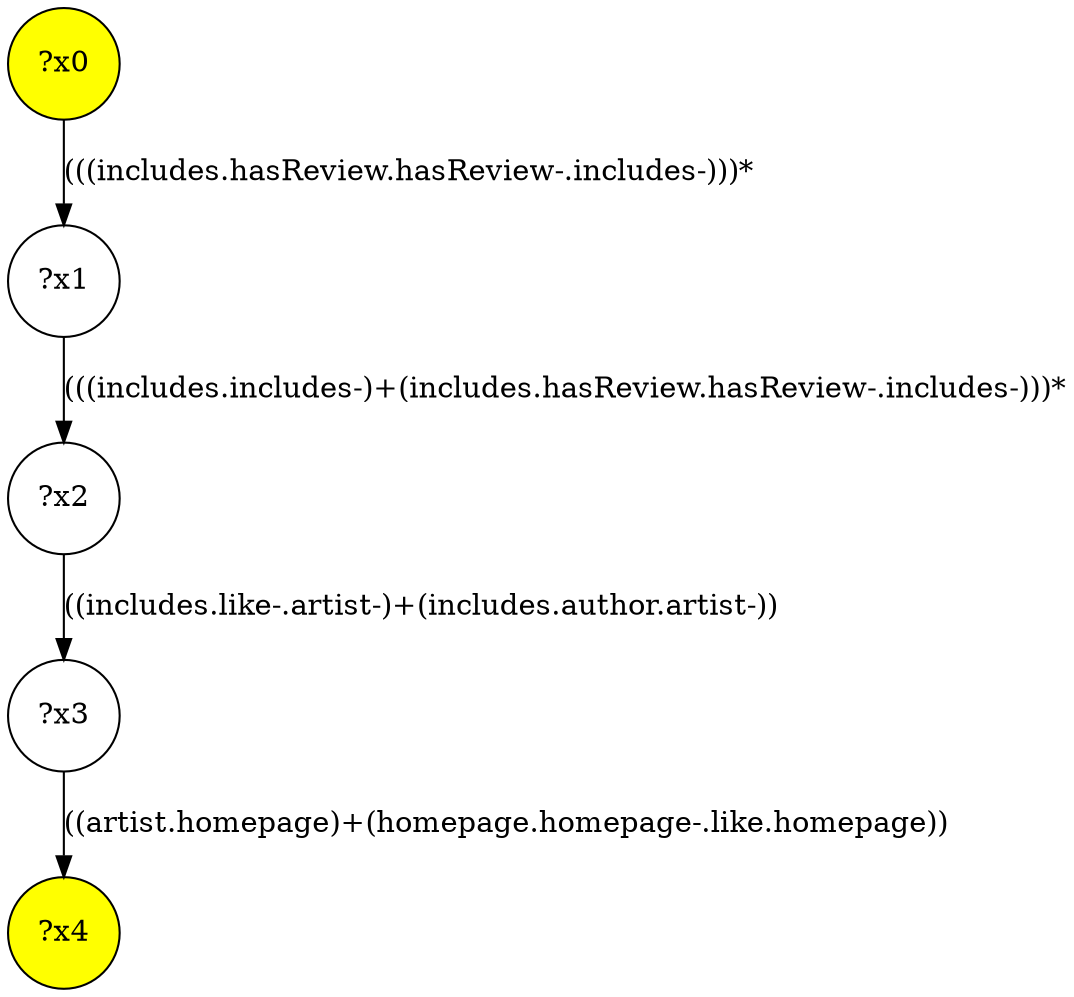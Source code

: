 digraph g {
	x0 [fillcolor="yellow", style="filled," shape=circle, label="?x0"];
	x4 [fillcolor="yellow", style="filled," shape=circle, label="?x4"];
	x1 [shape=circle, label="?x1"];
	x0 -> x1 [label="(((includes.hasReview.hasReview-.includes-)))*"];
	x2 [shape=circle, label="?x2"];
	x1 -> x2 [label="(((includes.includes-)+(includes.hasReview.hasReview-.includes-)))*"];
	x3 [shape=circle, label="?x3"];
	x2 -> x3 [label="((includes.like-.artist-)+(includes.author.artist-))"];
	x3 -> x4 [label="((artist.homepage)+(homepage.homepage-.like.homepage))"];
}
